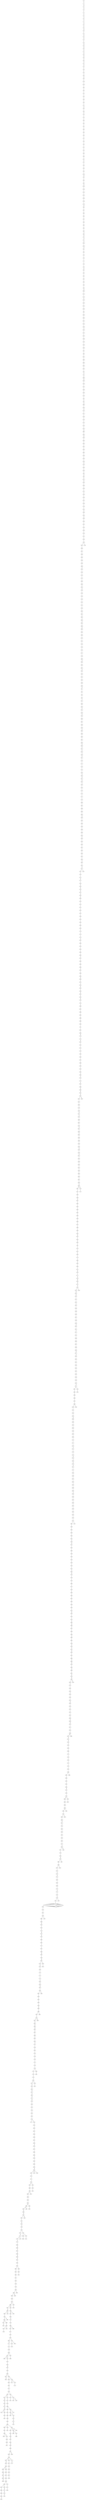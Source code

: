 graph gn1000_dfs {
v0 -- v1 [label = "21"];
v1 -- v2 [label = "85"];
v2 -- v3 [label = "34"];
v3 -- v4 [label = "3"];
v4 -- v5 [label = "31"];
v5 -- v6 [label = "78"];
v6 -- v7 [label = "73"];
v7 -- v8 [label = "23"];
v8 -- v9 [label = "91"];
v9 -- v10 [label = "56"];
v10 -- v11 [label = "3"];
v11 -- v12 [label = "35"];
v12 -- v13 [label = "80"];
v13 -- v14 [label = "5"];
v14 -- v15 [label = "86"];
v15 -- v16 [label = "98"];
v16 -- v17 [label = "42"];
v17 -- v18 [label = "85"];
v18 -- v19 [label = "65"];
v19 -- v20 [label = "12"];
v20 -- v21 [label = "18"];
v21 -- v22 [label = "25"];
v22 -- v23 [label = "5"];
v23 -- v24 [label = "6"];
v24 -- v25 [label = "71"];
v25 -- v26 [label = "32"];
v26 -- v279 [label = "-1"];
v279 -- v278 [label = "-1"];
v278 -- v85 [label = "-1"];
v85 -- v84 [label = "-1"];
v84 -- v31 [label = "-1"];
v31 -- v30 [label = "-1"];
v30 -- v29 [label = "-1"];
v29 -- v28 [label = "-1"];
v28 -- v27 [label = "-1"];
v27 -- v36 [label = "25"];
v36 -- v35 [label = "-1"];
v35 -- v73 [label = "67"];
v73 -- v72 [label = "-1"];
v72 -- v63 [label = "-1"];
v63 -- v62 [label = "-1"];
v62 -- v61 [label = "-1"];
v61 -- v60 [label = "-1"];
v60 -- v59 [label = "-1"];
v59 -- v58 [label = "-1"];
v58 -- v57 [label = "-1"];
v57 -- v43 [label = "-1"];
v43 -- v42 [label = "-1"];
v42 -- v41 [label = "-1"];
v41 -- v40 [label = "-1"];
v40 -- v39 [label = "-1"];
v39 -- v38 [label = "-1"];
v38 -- v37 [label = "-1"];
v37 -- v47 [label = "31"];
v47 -- v46 [label = "-1"];
v46 -- v45 [label = "-1"];
v45 -- v44 [label = "-1"];
v44 -- v123 [label = "-1"];
v123 -- v34 [label = "36"];
v34 -- v33 [label = "-1"];
v33 -- v32 [label = "-1"];
v32 -- v134 [label = "62"];
v134 -- v133 [label = "-1"];
v133 -- v132 [label = "-1"];
v132 -- v131 [label = "-1"];
v131 -- v130 [label = "-1"];
v130 -- v129 [label = "-1"];
v129 -- v128 [label = "-1"];
v128 -- v98 [label = "88"];
v98 -- v97 [label = "-1"];
v97 -- v96 [label = "-1"];
v96 -- v95 [label = "-1"];
v95 -- v67 [label = "-1"];
v67 -- v66 [label = "-1"];
v66 -- v65 [label = "-1"];
v65 -- v64 [label = "-1"];
v64 -- v68 [label = "-1"];
v68 -- v69 [label = "19"];
v69 -- v70 [label = "88"];
v70 -- v71 [label = "48"];
v71 -- v434 [label = "28"];
v434 -- v433 [label = "-1"];
v433 -- v81 [label = "48"];
v81 -- v80 [label = "-1"];
v80 -- v79 [label = "-1"];
v79 -- v78 [label = "-1"];
v78 -- v77 [label = "-1"];
v77 -- v76 [label = "-1"];
v76 -- v75 [label = "-1"];
v75 -- v54 [label = "92"];
v54 -- v53 [label = "-1"];
v53 -- v52 [label = "-1"];
v52 -- v51 [label = "-1"];
v51 -- v50 [label = "-1"];
v50 -- v49 [label = "-1"];
v49 -- v48 [label = "-1"];
v48 -- v258 [label = "55"];
v258 -- v111 [label = "-1"];
v111 -- v110 [label = "-1"];
v110 -- v103 [label = "61"];
v103 -- v102 [label = "-1"];
v102 -- v101 [label = "-1"];
v101 -- v100 [label = "-1"];
v100 -- v99 [label = "-1"];
v99 -- v503 [label = "-1"];
v503 -- v502 [label = "-1"];
v502 -- v211 [label = "-1"];
v211 -- v210 [label = "-1"];
v210 -- v209 [label = "-1"];
v209 -- v148 [label = "13"];
v148 -- v147 [label = "-1"];
v147 -- v157 [label = "2"];
v157 -- v156 [label = "-1"];
v156 -- v155 [label = "-1"];
v155 -- v154 [label = "-1"];
v154 -- v153 [label = "-1"];
v153 -- v87 [label = "-1"];
v87 -- v86 [label = "-1"];
v86 -- v307 [label = "-1"];
v307 -- v306 [label = "-1"];
v306 -- v305 [label = "-1"];
v305 -- v304 [label = "-1"];
v304 -- v297 [label = "-1"];
v297 -- v92 [label = "-1"];
v92 -- v74 [label = "20"];
v74 -- v285 [label = "87"];
v285 -- v199 [label = "96"];
v199 -- v198 [label = "-1"];
v198 -- v197 [label = "-1"];
v197 -- v196 [label = "-1"];
v196 -- v195 [label = "-1"];
v195 -- v194 [label = "-1"];
v194 -- v93 [label = "-1"];
v93 -- v94 [label = "21"];
v94 -- v625 [label = "30"];
v625 -- v516 [label = "-1"];
v516 -- v218 [label = "19"];
v218 -- v217 [label = "-1"];
v217 -- v216 [label = "-1"];
v216 -- v215 [label = "-1"];
v215 -- v214 [label = "-1"];
v214 -- v213 [label = "-1"];
v213 -- v212 [label = "-1"];
v212 -- v660 [label = "32"];
v660 -- v264 [label = "-1"];
v264 -- v206 [label = "68"];
v206 -- v203 [label = "-1"];
v203 -- v202 [label = "-1"];
v202 -- v201 [label = "-1"];
v201 -- v200 [label = "-1"];
v200 -- v690 [label = "-1"];
v690 -- v185 [label = "-1"];
v185 -- v184 [label = "-1"];
v184 -- v183 [label = "-1"];
v183 -- v164 [label = "34"];
v164 -- v163 [label = "-1"];
v163 -- v162 [label = "-1"];
v162 -- v55 [label = "17"];
v55 -- v56 [label = "30"];
v56 -- v372 [label = "51"];
v372 -- v190 [label = "84"];
v190 -- v189 [label = "-1"];
v189 -- v188 [label = "-1"];
v188 -- v187 [label = "-1"];
v187 -- v109 [label = "47"];
v109 -- v108 [label = "-1"];
v108 -- v107 [label = "-1"];
v107 -- v106 [label = "-1"];
v106 -- v105 [label = "-1"];
v105 -- v104 [label = "-1"];
v104 -- v166 [label = "20"];
v166 -- v165 [label = "-1"];
v165 -- v169 [label = "13"];
v169 -- v168 [label = "-1"];
v168 -- v167 [label = "-1"];
v167 -- v740 [label = "7"];
v740 -- v139 [label = "-1"];
v139 -- v138 [label = "-1"];
v138 -- v137 [label = "-1"];
v137 -- v126 [label = "-1"];
v126 -- v125 [label = "-1"];
v125 -- v324 [label = "-1"];
v324 -- v296 [label = "-1"];
v296 -- v237 [label = "-1"];
v237 -- v236 [label = "-1"];
v236 -- v235 [label = "-1"];
v235 -- v159 [label = "-1"];
v159 -- v158 [label = "-1"];
v158 -- v496 [label = "-1"];
v496 -- v150 [label = "19"];
v150 -- v149 [label = "-1"];
v149 -- v113 [label = "-1"];
v113 -- v112 [label = "-1"];
v112 -- v646 [label = "-1"];
v646 -- v308 [label = "-1"];
v308 -- v762 [label = "57"];
v762 -- v146 [label = "25"];
v146 -- v145 [label = "-1"];
v145 -- v144 [label = "-1"];
v144 -- v143 [label = "-1"];
v143 -- v142 [label = "-1"];
v142 -- v141 [label = "-1"];
v141 -- v140 [label = "-1"];
v140 -- v280 [label = "3"];
v280 -- v281 [label = "47"];
v281 -- v282 [label = "81"];
v282 -- v283 [label = "72"];
v283 -- v284 [label = "45"];
v284 -- v335 [label = "27"];
v335 -- v295 [label = "63"];
v295 -- v294 [label = "-1"];
v294 -- v293 [label = "-1"];
v293 -- v122 [label = "-1"];
v122 -- v121 [label = "-1"];
v121 -- v120 [label = "-1"];
v120 -- v119 [label = "-1"];
v119 -- v118 [label = "-1"];
v118 -- v117 [label = "-1"];
v117 -- v116 [label = "-1"];
v116 -- v309 [label = "-1"];
v309 -- v263 [label = "49"];
v263 -- v262 [label = "-1"];
v262 -- v261 [label = "-1"];
v261 -- v243 [label = "58"];
v243 -- v242 [label = "-1"];
v242 -- v241 [label = "-1"];
v241 -- v240 [label = "-1"];
v240 -- v239 [label = "-1"];
v239 -- v238 [label = "-1"];
v238 -- v91 [label = "95"];
v91 -- v90 [label = "-1"];
v90 -- v89 [label = "-1"];
v89 -- v88 [label = "-1"];
v88 -- v127 [label = "12"];
v127 -- v890 [label = "-1"];
v890 -- v454 [label = "-1"];
v454 -- v161 [label = "94"];
v161 -- v160 [label = "-1"];
v160 -- v475 [label = "63"];
v475 -- v608 [label = "-1"];
v608 -- v607 [label = "-1"];
v607 -- v298 [label = "-1"];
v298 -- v765 [label = "-1"];
v765 -- v384 [label = "82"];
v384 -- v383 [label = "-1"];
v383 -- v382 [label = "-1"];
v382 -- v381 [label = "-1"];
v381 -- v380 [label = "-1"];
v380 -- v325 [label = "65"];
v325 -- v191 [label = "25"];
v191 -- v192 [label = "62"];
v192 -- v193 [label = "75"];
v193 -- v227 [label = "80"];
v227 -- v178 [label = "-1"];
v178 -- v177 [label = "-1"];
v177 -- v115 [label = "-1"];
v115 -- v114 [label = "-1"];
v114 -- v219 [label = "-1"];
v219 -- v220 [label = "28"];
v220 -- v221 [label = "96"];
v221 -- v222 [label = "65"];
v222 -- v223 [label = "73"];
v223 -- v224 [label = "2"];
v224 -- v173 [label = "-1"];
v173 -- v172 [label = "-1"];
v172 -- v171 [label = "-1"];
v171 -- v170 [label = "-1"];
v170 -- v388 [label = "-1"];
v388 -- v387 [label = "-1"];
v387 -- v386 [label = "-1"];
v386 -- v385 [label = "-1"];
v385 -- v605 [label = "-1"];
v605 -- v226 [label = "36"];
v226 -- v225 [label = "-1"];
v225 -- v229 [label = "-1"];
v229 -- v228 [label = "-1"];
v228 -- v269 [label = "-1"];
v269 -- v268 [label = "-1"];
v268 -- v610 [label = "-1"];
v610 -- v345 [label = "97"];
v345 -- v344 [label = "-1"];
v344 -- v343 [label = "-1"];
v343 -- v321 [label = "-1"];
v321 -- v320 [label = "-1"];
v320 -- v252 [label = "-1"];
v252 -- v251 [label = "-1"];
v251 -- v250 [label = "-1"];
v250 -- v332 [label = "13"];
v332 -- v287 [label = "-1"];
v287 -- v271 [label = "54"];
v271 -- v272 [label = "9"];
v272 -- v152 [label = "-1"];
v152 -- v151 [label = "-1"];
v151 -- v417 [label = "30"];
v417 -- v416 [label = "-1"];
v416 -- v946 [label = "97"];
v946 -- v326 [label = "52"];
v326 -- v327 [label = "28"];
v327 -- v328 [label = "18"];
v328 -- v329 [label = "51"];
v329 -- v313 [label = "-1"];
v313 -- v312 [label = "-1"];
v312 -- v311 [label = "-1"];
v311 -- v310 [label = "-1"];
v310 -- v257 [label = "-1"];
v257 -- v256 [label = "-1"];
v256 -- v255 [label = "-1"];
v255 -- v254 [label = "-1"];
v254 -- v253 [label = "-1"];
v253 -- v400 [label = "-1"];
v400 -- v176 [label = "5"];
v176 -- v175 [label = "-1"];
v175 -- v174 [label = "-1"];
v174 -- v527 [label = "73"];
v527 -- v526 [label = "-1"];
v526 -- v525 [label = "-1"];
v525 -- v524 [label = "-1"];
v524 -- v523 [label = "-1"];
v523 -- v300 [label = "-1"];
v300 -- v291 [label = "74"];
v291 -- v290 [label = "-1"];
v290 -- v289 [label = "-1"];
v289 -- v288 [label = "-1"];
v288 -- v267 [label = "73"];
v267 -- v266 [label = "-1"];
v266 -- v265 [label = "-1"];
v265 -- v346 [label = "25"];
v346 -- v347 [label = "11"];
v347 -- v348 [label = "10"];
v348 -- v349 [label = "80"];
v349 -- v350 [label = "6"];
v350 -- v351 [label = "94"];
v351 -- v352 [label = "51"];
v352 -- v780 [label = "90"];
v780 -- v704 [label = "-1"];
v704 -- v286 [label = "21"];
v286 -- v657 [label = "-1"];
v657 -- v656 [label = "-1"];
v656 -- v655 [label = "-1"];
v655 -- v466 [label = "-1"];
v466 -- v465 [label = "-1"];
v465 -- v464 [label = "-1"];
v464 -- v82 [label = "-1"];
v82 -- v931 [label = "-1"];
v931 -- v930 [label = "-1"];
v930 -- v716 [label = "99"];
v716 -- v715 [label = "-1"];
v715 -- v667 [label = "36"];
v667 -- v412 [label = "-1"];
v412 -- v411 [label = "-1"];
v411 -- v410 [label = "-1"];
v410 -- v409 [label = "-1"];
v409 -- v408 [label = "-1"];
v408 -- v407 [label = "-1"];
v407 -- v406 [label = "-1"];
v406 -- v245 [label = "-1"];
v245 -- v244 [label = "-1"];
v244 -- v554 [label = "-1"];
v554 -- v505 [label = "79"];
v505 -- v273 [label = "76"];
v273 -- v274 [label = "7"];
v274 -- v631 [label = "61"];
v631 -- v389 [label = "-1"];
v389 -- v390 [label = "64"];
v390 -- v391 [label = "96"];
v391 -- v392 [label = "28"];
v392 -- v422 [label = "-1"];
v422 -- v421 [label = "-1"];
v421 -- v333 [label = "4"];
v333 -- v179 [label = "-1"];
v179 -- v180 [label = "2"];
v180 -- v181 [label = "89"];
v181 -- v182 [label = "92"];
v182 -- v638 [label = "-1"];
v638 -- v637 [label = "-1"];
v637 -- v413 [label = "-1"];
v413 -- v337 [label = "32"];
v337 -- v685 [label = "17"];
v685 -- v500 [label = "91"];
v500 -- v499 [label = "-1"];
v499 -- v498 [label = "-1"];
v498 -- v249 [label = "-1"];
v249 -- v248 [label = "-1"];
v248 -- v136 [label = "29"];
v136 -- v135 [label = "-1"];
v135 -- v341 [label = "50"];
v341 -- v340 [label = "-1"];
v340 -- v339 [label = "-1"];
v339 -- v232 [label = "-1"];
v232 -- v231 [label = "-1"];
v231 -- v230 [label = "-1"];
v230 -- v683 [label = "8"];
v683 -- v682 [label = "-1"];
v682 -- v397 [label = "-1"];
v397 -- v259 [label = "-1"];
v259 -- v260 [label = "34"];
v260 -- v438 [label = "99"];
v438 -- v437 [label = "-1"];
v437 -- v436 [label = "-1"];
v436 -- v435 [label = "-1"];
v435 -- v627 [label = "44"];
v627 -- v364 [label = "-1"];
v364 -- v363 [label = "-1"];
v363 -- v362 [label = "-1"];
v362 -- v361 [label = "-1"];
v361 -- v360 [label = "-1"];
v360 -- v359 [label = "-1"];
v359 -- v358 [label = "-1"];
v358 -- v357 [label = "-1"];
v357 -- v356 [label = "-1"];
v356 -- v355 [label = "-1"];
v355 -- v330 [label = "-1"];
v330 -- v331 [label = "94"];
v331 -- v342 [label = "-1"];
v342 -- v530 [label = "27"];
v530 -- v83 [label = "-1"];
v83 -- v314 [label = "-1"];
v314 -- v207 [label = "-1"];
v207 -- v208 [label = "5"];
v208 -- v712 [label = "-1"];
v712 -- v665 [label = "-1"];
v665 -- v534 [label = "47"];
v534 -- v533 [label = "-1"];
v533 -- v511 [label = "-1"];
v511 -- v378 [label = "82"];
v378 -- v377 [label = "-1"];
v377 -- v315 [label = "42"];
v315 -- v316 [label = "59"];
v316 -- v317 [label = "79"];
v317 -- v318 [label = "78"];
v318 -- v379 [label = "-1"];
v379 -- v918 [label = "98"];
v918 -- v375 [label = "93"];
v375 -- v374 [label = "-1"];
v374 -- v373 [label = "-1"];
v373 -- v461 [label = "41"];
v461 -- v460 [label = "-1"];
v460 -- v459 [label = "-1"];
v459 -- v458 [label = "-1"];
v458 -- v457 [label = "-1"];
v457 -- v456 [label = "-1"];
v456 -- v455 [label = "-1"];
v455 -- v822 [label = "46"];
v822 -- v821 [label = "-1"];
v821 -- v371 [label = "97"];
v371 -- v370 [label = "-1"];
v370 -- v369 [label = "-1"];
v369 -- v368 [label = "-1"];
v368 -- v367 [label = "-1"];
v367 -- v366 [label = "-1"];
v366 -- v365 [label = "-1"];
v365 -- v571 [label = "66"];
v571 -- v303 [label = "45"];
v303 -- v302 [label = "-1"];
v302 -- v301 [label = "-1"];
v301 -- v453 [label = "-1"];
v453 -- v452 [label = "-1"];
v452 -- v451 [label = "-1"];
v451 -- v450 [label = "-1"];
v450 -- v449 [label = "-1"];
v449 -- v448 [label = "-1"];
v448 -- v428 [label = "-1"];
v428 -- v277 [label = "39"];
v277 -- v621 [label = "78"];
v621 -- v490 [label = "-1"];
v490 -- v489 [label = "-1"];
v489 -- v488 [label = "-1"];
v488 -- v487 [label = "-1"];
v487 -- v486 [label = "-1"];
v486 -- v485 [label = "-1"];
v485 -- v484 [label = "-1"];
v484 -- v483 [label = "-1"];
v483 -- v482 [label = "-1"];
v482 -- v396 [label = "93"];
v396 -- v395 [label = "-1"];
v395 -- v394 [label = "-1"];
v394 -- v393 [label = "-1"];
v393 -- v790 [label = "-1"];
v790 -- v634 [label = "-1"];
v634 -- v633 [label = "-1"];
v633 -- v478 [label = "-1"];
v478 -- v477 [label = "-1"];
v477 -- v476 [label = "-1"];
v476 -- v761 [label = "16"];
v761 -- v760 [label = "-1"];
v760 -- v418 [label = "-1"];
v418 -- v419 [label = "99"];
v419 -- v420 [label = "72"];
v420 -- v735 [label = "52"];
v735 -- v497 [label = "58"];
v497 -- v741 [label = "-1"];
v741 -- v440 [label = "-1"];
v440 -- v439 [label = "-1"];
v439 -- v644 [label = "4"];
v644 -- v643 [label = "-1"];
v643 -- v540 [label = "71"];
v540 -- v539 [label = "-1"];
v539 -- v538 [label = "-1"];
v538 -- v469 [label = "78"];
v469 -- v468 [label = "-1"];
v468 -- v467 [label = "-1"];
v467 -- v805 [label = "-1"];
v805 -- v804 [label = "-1"];
v804 -- v536 [label = "-1"];
v536 -- v535 [label = "-1"];
v535 -- v520 [label = "-1"];
v520 -- v519 [label = "-1"];
v519 -- v518 [label = "-1"];
v518 -- v546 [label = "-1"];
v546 -- v545 [label = "-1"];
v545 -- v544 [label = "-1"];
v544 -- v543 [label = "-1"];
v543 -- v542 [label = "-1"];
v542 -- v541 [label = "-1"];
v541 -- v789 [label = "15"];
v789 -- v911 [label = "68"];
v911 -- v910 [label = "-1"];
v910 -- v626 [label = "-1"];
v626 -- v446 [label = "-1"];
v446 -- v445 [label = "-1"];
v445 -- v444 [label = "-1"];
v444 -- v443 [label = "-1"];
v443 -- v442 [label = "-1"];
v442 -- v441 [label = "-1"];
v441 -- v943 [label = "73"];
v943 -- v734 [label = "69"];
v734 -- v733 [label = "-1"];
v733 -- v732 [label = "-1"];
v732 -- v596 [label = "-1"];
v596 -- v577 [label = "-1"];
v577 -- v576 [label = "-1"];
v576 -- v553 [label = "5"];
v553 -- v552 [label = "-1"];
v552 -- v551 [label = "-1"];
v551 -- v550 [label = "-1"];
v550 -- v549 [label = "-1"];
v549 -- v548 [label = "-1"];
v548 -- v547 [label = "-1"];
v547 -- v403 [label = "98"];
v403 -- v402 [label = "-1"];
v402 -- v401 [label = "-1"];
v401 -- v658 [label = "41"];
v658 -- v659 [label = "49"];
v659 -- v557 [label = "72"];
v557 -- v556 [label = "-1"];
v556 -- v555 [label = "-1"];
v555 -- v695 [label = "10"];
v695 -- v694 [label = "-1"];
v694 -- v429 [label = "-1"];
v429 -- v430 [label = "20"];
v430 -- v431 [label = "76"];
v431 -- v432 [label = "58"];
v432 -- v801 [label = "-1"];
v801 -- v668 [label = "-1"];
v668 -- v669 [label = "75"];
v669 -- v376 [label = "68"];
v376 -- v855 [label = "-1"];
v855 -- v598 [label = "18"];
v598 -- v597 [label = "-1"];
v597 -- v818 [label = "65"];
v818 -- v528 [label = "99"];
v528 -- v929 [label = "-1"];
v929 -- v702 [label = "41"];
v702 -- v463 [label = "-1"];
v463 -- v292 [label = "-1"];
v292 -- v620 [label = "27"];
v620 -- v619 [label = "-1"];
v619 -- v618 [label = "-1"];
v618 -- v580 [label = "63"];
v580 -- v579 [label = "-1"];
v579 -- v575 [label = "5"];
v575 -- v574 [label = "-1"];
v574 -- v573 [label = "-1"];
v573 -- v568 [label = "6"];
v568 -- v569 [label = "64"];
v569 -- v570 [label = "36"];
v570 -- v671 [label = "-1"];
v671 -- v670 [label = "-1"];
v670 -- v600 [label = "-1"];
v600 -- v601 [label = "98"];
v601 -- v602 [label = "64"];
v602 -- v493 [label = "26"];
v493 -- v204 [label = "41"];
v204 -- v205 [label = "1"];
v205 -- v936 [label = "-1"];
v936 -- v724 [label = "-1"];
v724 -- v723 [label = "-1"];
v723 -- v722 [label = "-1"];
v722 -- v721 [label = "-1"];
v721 -- v720 [label = "-1"];
v720 -- v582 [label = "-1"];
v582 -- v399 [label = "1"];
v399 -- v564 [label = "-1"];
v564 -- v563 [label = "-1"];
v563 -- v562 [label = "-1"];
v562 -- v561 [label = "-1"];
v561 -- v560 [label = "-1"];
v560 -- v427 [label = "35"];
v427 -- v426 [label = "-1"];
v426 -- v425 [label = "-1"];
v425 -- v636 [label = "96"];
v636 -- v635 [label = "-1"];
v635 -- v663 [label = "-1"];
v663 -- v662 [label = "-1"];
v662 -- v803 [label = "67"];
v803 -- v521 [label = "-1"];
v521 -- v894 [label = "-1"];
v894 -- v696 [label = "-1"];
v696 -- v697 [label = "85"];
v697 -- v679 [label = "67"];
v679 -- v590 [label = "-1"];
v590 -- v585 [label = "71"];
v585 -- v584 [label = "-1"];
v584 -- v583 [label = "-1"];
v583 -- v632 [label = "-1"];
v632 -- v757 [label = "-1"];
v757 -- v353 [label = "44"];
v353 -- v471 [label = "-1"];
v471 -- v470 [label = "-1"];
v470 -- v915 [label = "-1"];
v915 -- v784 [label = "55"];
v784 -- v593 [label = "-1"];
v593 -- v592 [label = "-1"];
v592 -- v647 [label = "-1"];
v647 -- v472 [label = "-1"];
v472 -- v473 [label = "81"];
v473 -- v474 [label = "60"];
v474 -- v840 [label = "3"];
v840 -- v640 [label = "-1"];
v640 -- v566 [label = "-1"];
v566 -- v713 [label = "-1"];
v713 -- v714 [label = "84"];
v714 -- v725 [label = "5"];
v725 -- v726 [label = "51"];
v726 -- v708 [label = "-1"];
v718 -- v717 [label = "-1"];
v708 -- v707 [label = "-1"];
v707 -- v706 [label = "-1"];
v706 -- v705 [label = "-1"];
v705 -- v481 [label = "-1"];
v481 -- v480 [label = "-1"];
v480 -- v559 [label = "-1"];
v559 -- v558 [label = "-1"];
v558 -- v513 [label = "50"];
v513 -- v512 [label = "-1"];
v512 -- v770 [label = "3"];
v770 -- v447 [label = "69"];
v447 -- v878 [label = "83"];
v878 -- v692 [label = "-1"];
v692 -- v691 [label = "-1"];
v691 -- v727 [label = "-1"];
v727 -- v507 [label = "-1"];
v507 -- v506 [label = "-1"];
v506 -- v800 [label = "69"];
v800 -- v799 [label = "-1"];
v799 -- v624 [label = "65"];
v624 -- v763 [label = "-1"];
v763 -- v764 [label = "26"];
v764 -- v299 [label = "-1"];
v299 -- v775 [label = "-1"];
v775 -- v774 [label = "-1"];
v774 -- v773 [label = "-1"];
v773 -- v648 [label = "51"];
v648 -- v649 [label = "81"];
v649 -- v650 [label = "69"];
v650 -- v594 [label = "-1"];
v594 -- v820 [label = "4"];
v820 -- v645 [label = "-1"];
v645 -- v891 [label = "-1"];
v891 -- v606 [label = "-1"];
v606 -- v338 [label = "-1"];
v338 -- v869 [label = "20"];
v869 -- v859 [label = "-1"];
v859 -- v678 [label = "-1"];
v678 -- v677 [label = "-1"];
v677 -- v651 [label = "82"];
v651 -- v652 [label = "20"];
v652 -- v653 [label = "65"];
v653 -- v654 [label = "96"];
v654 -- v587 [label = "21"];
v587 -- v586 [label = "-1"];
v586 -- v920 [label = "27"];
v920 -- v919 [label = "-1"];
v919 -- v737 [label = "16"];
v737 -- v736 [label = "-1"];
v736 -- v923 [label = "5"];
v923 -- v750 [label = "-1"];
v750 -- v749 [label = "-1"];
v749 -- v748 [label = "-1"];
v748 -- v747 [label = "-1"];
v747 -- v746 [label = "-1"];
v746 -- v745 [label = "-1"];
v745 -- v744 [label = "-1"];
v744 -- v743 [label = "-1"];
v743 -- v742 [label = "-1"];
v742 -- v613 [label = "-1"];
v613 -- v614 [label = "44"];
v614 -- v615 [label = "44"];
v615 -- v616 [label = "12"];
v616 -- v617 [label = "98"];
v617 -- v850 [label = "46"];
v850 -- v781 [label = "39"];
v781 -- v782 [label = "96"];
v782 -- v323 [label = "-1"];
v323 -- v234 [label = "-1"];
v234 -- v233 [label = "-1"];
v233 -- v815 [label = "17"];
v815 -- v814 [label = "-1"];
v814 -- v718 [label = "-1"];
v718 -- v405 [label = "11"];
v405 -- v404 [label = "-1"];
v404 -- v902 [label = "-1"];
v902 -- v901 [label = "-1"];
v901 -- v900 [label = "-1"];
v900 -- v838 [label = "-1"];
v838 -- v837 [label = "-1"];
v837 -- v836 [label = "-1"];
v836 -- v578 [label = "18"];
v578 -- v897 [label = "-1"];
v897 -- v896 [label = "-1"];
v896 -- v895 [label = "-1"];
v895 -- v629 [label = "41"];
v629 -- v628 [label = "-1"];
v628 -- v865 [label = "-1"];
v865 -- v864 [label = "-1"];
v864 -- v509 [label = "98"];
v509 -- v813 [label = "70"];
v813 -- v812 [label = "-1"];
v812 -- v811 [label = "-1"];
v811 -- v675 [label = "-1"];
v675 -- v676 [label = "49"];
v676 -- v905 [label = "-1"];
v905 -- v904 [label = "-1"];
v904 -- v984 [label = "13"];
v984 -- v983 [label = "-1"];
v983 -- v934 [label = "-1"];
v934 -- v881 [label = "-1"];
v881 -- v882 [label = "83"];
v882 -- v494 [label = "89"];
v494 -- v495 [label = "29"];
v495 -- v641 [label = "35"];
v641 -- v870 [label = "-1"];
v870 -- v871 [label = "2"];
v871 -- v872 [label = "85"];
v872 -- v755 [label = "76"];
v755 -- v754 [label = "-1"];
v754 -- v791 [label = "-1"];
v791 -- v777 [label = "38"];
v777 -- v778 [label = "73"];
v778 -- v779 [label = "32"];
v779 -- v885 [label = "-1"];
v885 -- v886 [label = "76"];
v886 -- v887 [label = "75"];
v887 -- v888 [label = "24"];
v888 -- v889 [label = "59"];
v889 -- v851 [label = "43"];
v851 -- v845 [label = "-1"];
v845 -- v844 [label = "-1"];
v844 -- v958 [label = "-1"];
v958 -- v604 [label = "11"];
v604 -- v603 [label = "-1"];
v603 -- v817 [label = "-1"];
v817 -- v816 [label = "-1"];
v816 -- v739 [label = "-1"];
v739 -- v738 [label = "-1"];
v738 -- v853 [label = "-1"];
v963 -- v962 [label = "-1"];
v962 -- v961 [label = "-1"];
v961 -- v960 [label = "-1"];
v960 -- v959 [label = "-1"];
v960 -- v810 [label = "83"];
v810 -- v809 [label = "-1"];
v809 -- v808 [label = "-1"];
v808 -- v807 [label = "-1"];
v853 -- v588 [label = "-1"];
v588 -- v980 [label = "-1"];
v980 -- v863 [label = "-1"];
v863 -- v862 [label = "-1"];
v862 -- v906 [label = "34"];
v906 -- v907 [label = "12"];
v907 -- v908 [label = "84"];
v908 -- v909 [label = "11"];
v909 -- v892 [label = "-1"];
v892 -- v940 [label = "-1"];
v940 -- v941 [label = "88"];
v941 -- v942 [label = "41"];
v940 -- v939 [label = "-1"];
v939 -- v938 [label = "-1"];
v938 -- v945 [label = "-1"];
v945 -- v944 [label = "-1"];
v938 -- v937 [label = "-1"];
v892 -- v893 [label = "31"];
v908 -- v783 [label = "23"];
v906 -- v806 [label = "93"];
v806 -- v492 [label = "-1"];
v492 -- v884 [label = "65"];
v884 -- v883 [label = "-1"];
v883 -- v701 [label = "28"];
v701 -- v700 [label = "-1"];
v700 -- v699 [label = "-1"];
v699 -- v798 [label = "44"];
v798 -- v797 [label = "-1"];
v797 -- v796 [label = "-1"];
v796 -- v795 [label = "-1"];
v927 -- v928 [label = "92"];
v795 -- v935 [label = "-1"];
v935 -- v711 [label = "85"];
v711 -- v710 [label = "-1"];
v710 -- v709 [label = "-1"];
v709 -- v858 [label = "-1"];
v858 -- v927 [label = "14"];
v927 -- v825 [label = "95"];
v825 -- v824 [label = "-1"];
v824 -- v823 [label = "-1"];
v823 -- v957 [label = "69"];
v957 -- v956 [label = "-1"];
v956 -- v955 [label = "-1"];
v955 -- v981 [label = "94"];
v981 -- v982 [label = "20"];
v955 -- v954 [label = "-1"];
v954 -- v953 [label = "-1"];
v953 -- v952 [label = "-1"];
v952 -- v951 [label = "-1"];
v951 -- v877 [label = "-1"];
v877 -- v876 [label = "-1"];
v876 -- v973 [label = "-1"];
v973 -- v974 [label = "91"];
v974 -- v975 [label = "39"];
v975 -- v976 [label = "78"];
v976 -- v977 [label = "20"];
v977 -- v978 [label = "66"];
v978 -- v979 [label = "63"];
v978 -- v926 [label = "-1"];
v926 -- v925 [label = "-1"];
v925 -- v924 [label = "-1"];
v973 -- v972 [label = "-1"];
v972 -- v971 [label = "-1"];
v971 -- v970 [label = "-1"];
v970 -- v969 [label = "-1"];
v969 -- v968 [label = "-1"];
v968 -- v967 [label = "-1"];
v967 -- v966 [label = "-1"];
v966 -- v965 [label = "-1"];
v965 -- v964 [label = "-1"];
v964 -- v963 [label = "-1"];
v963 -- v922 [label = "-1"];
v922 -- v921 [label = "-1"];
v963 -- v531 [label = "-1"];
v531 -- v933 [label = "-1"];
v933 -- v932 [label = "-1"];
v932 -- v666 [label = "82"];
v666 -- v681 [label = "25"];
v681 -- v680 [label = "-1"];
v680 -- v852 [label = "45"];
v852 -- v868 [label = "-1"];
v868 -- v867 [label = "-1"];
v867 -- v866 [label = "-1"];
v866 -- v833 [label = "-1"];
v833 -- v834 [label = "82"];
v834 -- v835 [label = "50"];
v835 -- v994 [label = "-1"];
v994 -- v995 [label = "83"];
v995 -- v996 [label = "5"];
v996 -- v997 [label = "53"];
v997 -- v998 [label = "46"];
v998 -- v999 [label = "25"];
v994 -- v993 [label = "-1"];
v993 -- v992 [label = "-1"];
v992 -- v991 [label = "-1"];
v991 -- v990 [label = "-1"];
v990 -- v989 [label = "-1"];
v989 -- v988 [label = "-1"];
v988 -- v987 [label = "-1"];
v987 -- v986 [label = "-1"];
v986 -- v985 [label = "-1"];
v985 -- v860 [label = "-1"];
v860 -- v861 [label = "74"];
v988 -- v766 [label = "-1"];
v766 -- v767 [label = "62"];
v767 -- v768 [label = "67"];
v768 -- v769 [label = "42"];
v989 -- v719 [label = "-1"];
v719 -- v917 [label = "-1"];
v917 -- v916 [label = "-1"];
v833 -- v832 [label = "-1"];
v832 -- v831 [label = "-1"];
v831 -- v830 [label = "-1"];
v830 -- v829 [label = "-1"];
v829 -- v828 [label = "-1"];
v828 -- v827 [label = "-1"];
v827 -- v826 [label = "-1"];
v833 -- v771 [label = "22"];
v771 -- v772 [label = "23"];
v867 -- v609 [label = "40"];
v531 -- v688 [label = "28"];
v688 -- v689 [label = "34"];
v688 -- v687 [label = "-1"];
v687 -- v686 [label = "-1"];
v531 -- v532 [label = "87"];
v969 -- v948 [label = "-1"];
v948 -- v949 [label = "87"];
v949 -- v950 [label = "13"];
v949 -- v785 [label = "87"];
v785 -- v786 [label = "15"];
v786 -- v787 [label = "44"];
v787 -- v788 [label = "82"];
v948 -- v947 [label = "-1"];
v876 -- v875 [label = "-1"];
v875 -- v874 [label = "-1"];
v874 -- v873 [label = "-1"];
v875 -- v514 [label = "-1"];
v514 -- v567 [label = "-1"];
v514 -- v515 [label = "32"];
v954 -- v730 [label = "11"];
v730 -- v731 [label = "44"];
v730 -- v729 [label = "-1"];
v729 -- v728 [label = "-1"];
v858 -- v857 [label = "-1"];
v857 -- v856 [label = "-1"];
v795 -- v794 [label = "-1"];
v794 -- v793 [label = "-1"];
v793 -- v792 [label = "-1"];
v794 -- v630 [label = "17"];
v699 -- v698 [label = "-1"];
v492 -- v491 [label = "-1"];
v862 -- v759 [label = "-1"];
v759 -- v758 [label = "-1"];
v588 -- v589 [label = "92"];
v853 -- v565 [label = "-1"];
v844 -- v843 [label = "-1"];
v843 -- v842 [label = "-1"];
v842 -- v841 [label = "-1"];
v777 -- v776 [label = "-1"];
v754 -- v753 [label = "-1"];
v753 -- v899 [label = "-1"];
v899 -- v898 [label = "-1"];
v753 -- v752 [label = "-1"];
v752 -- v751 [label = "-1"];
v641 -- v642 [label = "38"];
v882 -- v334 [label = "-1"];
v881 -- v880 [label = "-1"];
v880 -- v879 [label = "-1"];
v904 -- v903 [label = "-1"];
v675 -- v674 [label = "-1"];
v674 -- v673 [label = "-1"];
v673 -- v672 [label = "-1"];
v509 -- v510 [label = "25"];
v509 -- v508 [label = "-1"];
v613 -- v612 [label = "-1"];
v612 -- v611 [label = "-1"];
v745 -- v664 [label = "-1"];
v664 -- v802 [label = "-1"];
v677 -- v639 [label = "46"];
v859 -- v336 [label = "-1"];
v594 -- v595 [label = "21"];
v624 -- v623 [label = "-1"];
v623 -- v622 [label = "-1"];
v480 -- v479 [label = "-1"];
v726 -- v572 [label = "-1"];
v592 -- v591 [label = "-1"];
v784 -- v462 [label = "9"];
v353 -- v354 [label = "66"];
v521 -- v522 [label = "8"];
v662 -- v661 [label = "-1"];
v425 -- v424 [label = "-1"];
v424 -- v423 [label = "-1"];
v399 -- v398 [label = "-1"];
v600 -- v599 [label = "-1"];
v528 -- v529 [label = "90"];
v518 -- v517 [label = "-1"];
v486 -- v186 [label = "-1"];
v277 -- v276 [label = "-1"];
v276 -- v275 [label = "-1"];
v318 -- v319 [label = "4"];
v260 -- v415 [label = "63"];
v415 -- v414 [label = "-1"];
v392 -- v504 [label = "25"];
v271 -- v270 [label = "-1"];
v125 -- v124 [label = "-1"];
v707 -- v914 [label = "-1"];
v707 -- v914 [label = "-1"];
v707 -- v914 [label = "-1"];
v707 -- v914 [label = "-1"];
v707 -- v914 [label = "-1"];
v707 -- v914 [label = "-1"];
v707 -- v914 [label = "-1"];
v707 -- v914 [label = "-1"];
v707 -- v914 [label = "-1"];
v707 -- v914 [label = "-1"];
v707 -- v914 [label = "-1"];
v707 -- v914 [label = "-1"];
v707 -- v914 [label = "-1"];
v707 -- v914 [label = "-1"];
v707 -- v914 [label = "-1"];
v707 -- v914 [label = "-1"];
v707 -- v914 [label = "-1"];
v707 -- v914 [label = "-1"];
v707 -- v914 [label = "-1"];
v707 -- v914 [label = "-1"];
}